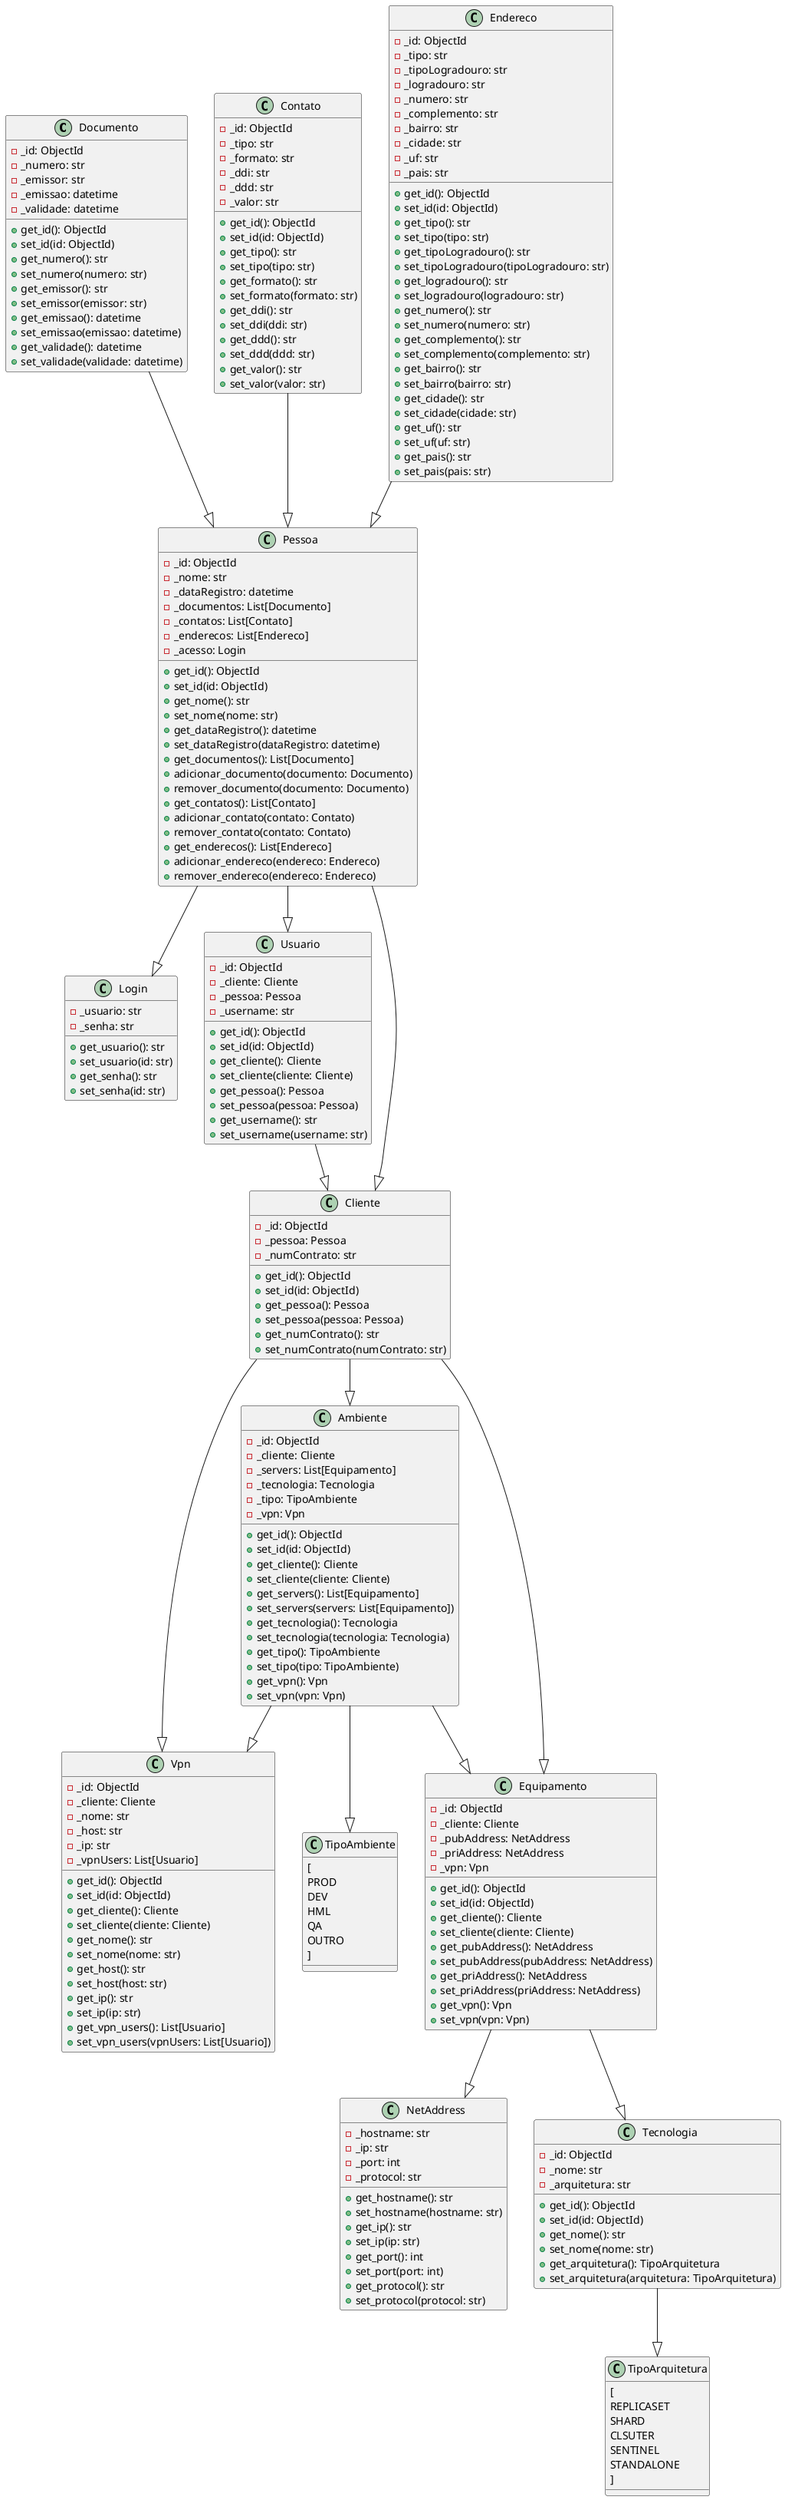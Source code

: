 @startuml
class Documento {
        - _id: ObjectId
        - _numero: str
        - _emissor: str
        - _emissao: datetime
        - _validade: datetime
        + get_id(): ObjectId
        + set_id(id: ObjectId)
        + get_numero(): str
        + set_numero(numero: str)
        + get_emissor(): str
        + set_emissor(emissor: str)
        + get_emissao(): datetime
        + set_emissao(emissao: datetime)
        + get_validade(): datetime
        + set_validade(validade: datetime)
    }

    class Contato {
        - _id: ObjectId
        - _tipo: str
        - _formato: str
        - _ddi: str
        - _ddd: str
        - _valor: str
        + get_id(): ObjectId
        + set_id(id: ObjectId)
        + get_tipo(): str
        + set_tipo(tipo: str)
        + get_formato(): str
        + set_formato(formato: str)
        + get_ddi(): str
        + set_ddi(ddi: str)
        + get_ddd(): str
        + set_ddd(ddd: str)
        + get_valor(): str
        + set_valor(valor: str)
    }

    class Endereco {
        - _id: ObjectId
        - _tipo: str
        - _tipoLogradouro: str
        - _logradouro: str
        - _numero: str
        - _complemento: str
        - _bairro: str
        - _cidade: str
        - _uf: str
        - _pais: str
        + get_id(): ObjectId
        + set_id(id: ObjectId)
        + get_tipo(): str
        + set_tipo(tipo: str)
        + get_tipoLogradouro(): str
        + set_tipoLogradouro(tipoLogradouro: str)
        + get_logradouro(): str
        + set_logradouro(logradouro: str)
        + get_numero(): str
        + set_numero(numero: str)
        + get_complemento(): str
        + set_complemento(complemento: str)
        + get_bairro(): str
        + set_bairro(bairro: str)
        + get_cidade(): str
        + set_cidade(cidade: str)
        + get_uf(): str
        + set_uf(uf: str)
        + get_pais(): str
        + set_pais(pais: str)
    }

    class Login{
        - _usuario: str
        - _senha: str
        + get_usuario(): str
        + set_usuario(id: str)
        + get_senha(): str
        + set_senha(id: str)
    }

    class Pessoa {
        - _id: ObjectId
        - _nome: str
        - _dataRegistro: datetime
        - _documentos: List[Documento]
        - _contatos: List[Contato]
        - _enderecos: List[Endereco]
        - _acesso: Login
        + get_id(): ObjectId
        + set_id(id: ObjectId)
        + get_nome(): str
        + set_nome(nome: str)
        + get_dataRegistro(): datetime
        + set_dataRegistro(dataRegistro: datetime)
        + get_documentos(): List[Documento]
        + adicionar_documento(documento: Documento)
        + remover_documento(documento: Documento)
        + get_contatos(): List[Contato]
        + adicionar_contato(contato: Contato)
        + remover_contato(contato: Contato)
        + get_enderecos(): List[Endereco]
        + adicionar_endereco(endereco: Endereco)
        + remover_endereco(endereco: Endereco)
    }

    class Cliente {
        - _id: ObjectId
        - _pessoa: Pessoa
        - _numContrato: str
        + get_id(): ObjectId
        + set_id(id: ObjectId)
        + get_pessoa(): Pessoa
        + set_pessoa(pessoa: Pessoa)
        + get_numContrato(): str
        + set_numContrato(numContrato: str)
    }

    class Usuario {
        - _id: ObjectId
        - _cliente: Cliente
        - _pessoa: Pessoa
        - _username: str
        + get_id(): ObjectId
        + set_id(id: ObjectId)
        + get_cliente(): Cliente
        + set_cliente(cliente: Cliente)
        + get_pessoa(): Pessoa
        + set_pessoa(pessoa: Pessoa)
        + get_username(): str
        + set_username(username: str)
    }

    class Vpn {
        - _id: ObjectId
        - _cliente: Cliente
        - _nome: str
        - _host: str
        - _ip: str
        - _vpnUsers: List[Usuario]
        + get_id(): ObjectId
        + set_id(id: ObjectId)
        + get_cliente(): Cliente
        + set_cliente(cliente: Cliente)
        + get_nome(): str
        + set_nome(nome: str)
        + get_host(): str
        + set_host(host: str)
        + get_ip(): str
        + set_ip(ip: str)
        + get_vpn_users(): List[Usuario]
        + set_vpn_users(vpnUsers: List[Usuario])
    }

    class NetAddress {
        - _hostname: str
        - _ip: str
        - _port: int
        - _protocol: str
        + get_hostname(): str
        + set_hostname(hostname: str)
        + get_ip(): str
        + set_ip(ip: str)
        + get_port(): int
        + set_port(port: int)
        + get_protocol(): str
        + set_protocol(protocol: str)
    }

    class Equipamento {
        - _id: ObjectId
        - _cliente: Cliente
        - _pubAddress: NetAddress
        - _priAddress: NetAddress
        - _vpn: Vpn
        + get_id(): ObjectId
        + set_id(id: ObjectId)
        + get_cliente(): Cliente
        + set_cliente(cliente: Cliente)
        + get_pubAddress(): NetAddress
        + set_pubAddress(pubAddress: NetAddress)
        + get_priAddress(): NetAddress
        + set_priAddress(priAddress: NetAddress)
        + get_vpn(): Vpn
        + set_vpn(vpn: Vpn)
    }

    class Tecnologia{
        - _id: ObjectId
        - _nome: str
        - _arquitetura: str
        + get_id(): ObjectId
        + set_id(id: ObjectId)
        + get_nome(): str
        + set_nome(nome: str)
        + get_arquitetura(): TipoArquitetura
        + set_arquitetura(arquitetura: TipoArquitetura)
    }

class Ambiente {
        - _id: ObjectId
        - _cliente: Cliente
        - _servers: List[Equipamento]
        - _tecnologia: Tecnologia
        - _tipo: TipoAmbiente
        - _vpn: Vpn
        + get_id(): ObjectId
        + set_id(id: ObjectId)
        + get_cliente(): Cliente
        + set_cliente(cliente: Cliente)
        + get_servers(): List[Equipamento]
        + set_servers(servers: List[Equipamento])
        + get_tecnologia(): Tecnologia
        + set_tecnologia(tecnologia: Tecnologia)
        + get_tipo(): TipoAmbiente
        + set_tipo(tipo: TipoAmbiente)
        + get_vpn(): Vpn
        + set_vpn(vpn: Vpn)
    }

    class TipoAmbiente {
        [
            PROD
            DEV
            HML
            QA
            OUTRO
        ]
    }

    class TipoArquitetura {
        [
            REPLICASET
            SHARD
            CLSUTER
            SENTINEL
            STANDALONE
        ]
    }

    Documento --|> Pessoa
    Contato --|> Pessoa
    Endereco --|> Pessoa
    Pessoa --|> Cliente
    Pessoa --|> Login
    Pessoa --|> Usuario
    Cliente --|> Vpn
    Cliente --|> Equipamento
    Cliente --|> Ambiente
    Equipamento --|> NetAddress
    Equipamento --|> Tecnologia
    Ambiente --|> Equipamento
    Ambiente --|> Vpn
    Ambiente --|> TipoAmbiente
    Usuario --|> Cliente
    Tecnologia --|> TipoArquitetura
@enduml